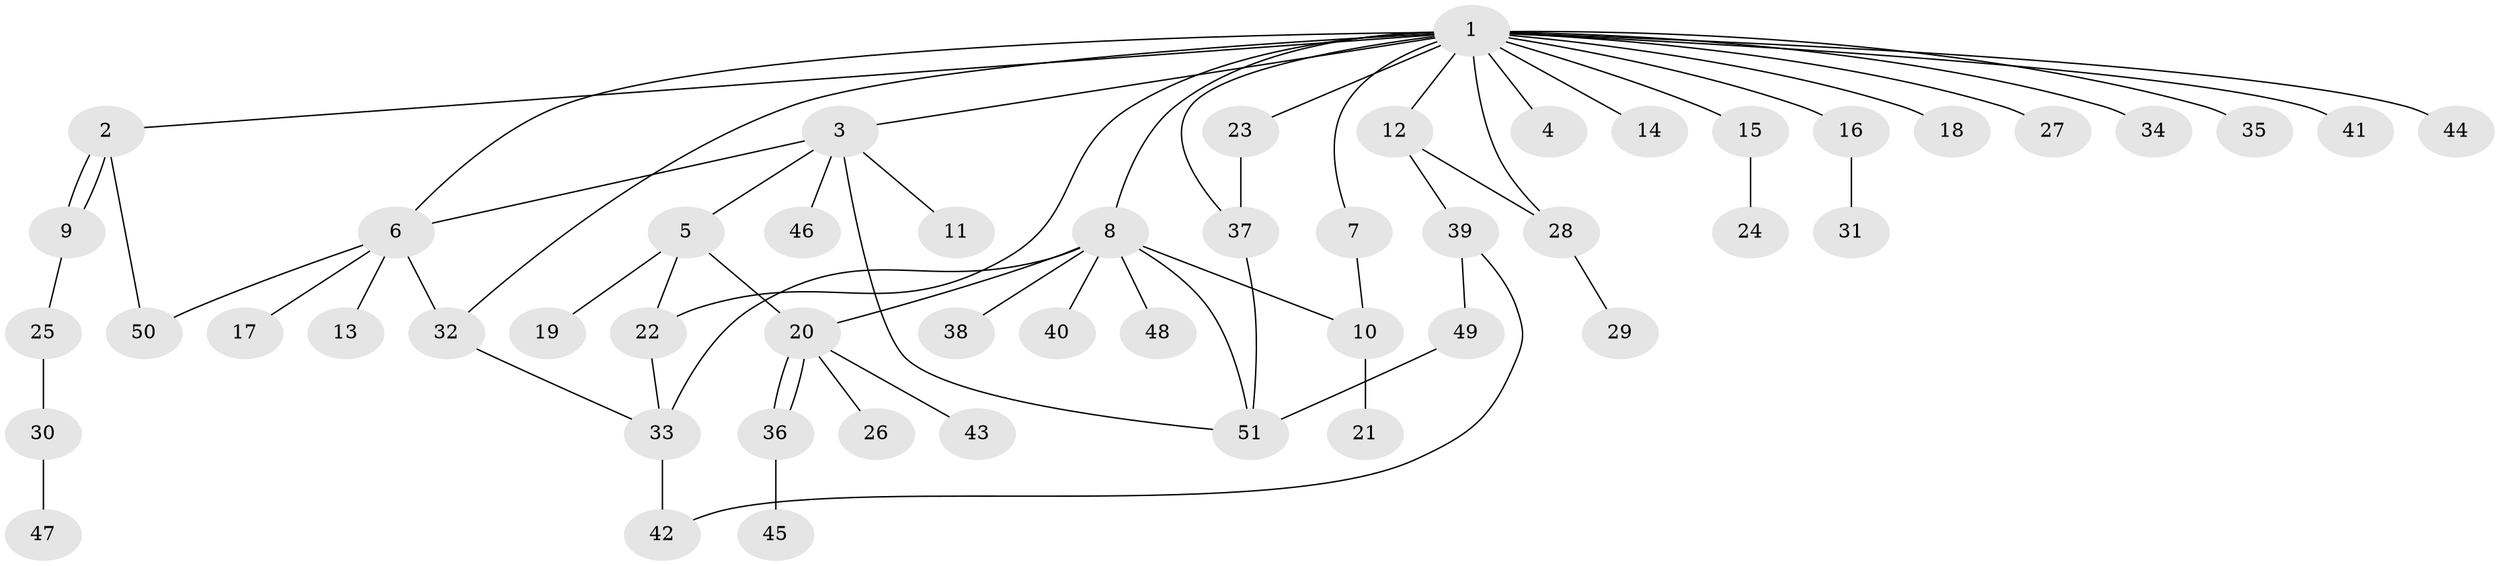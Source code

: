 // Generated by graph-tools (version 1.1) at 2025/49/03/09/25 03:49:47]
// undirected, 51 vertices, 66 edges
graph export_dot {
graph [start="1"]
  node [color=gray90,style=filled];
  1;
  2;
  3;
  4;
  5;
  6;
  7;
  8;
  9;
  10;
  11;
  12;
  13;
  14;
  15;
  16;
  17;
  18;
  19;
  20;
  21;
  22;
  23;
  24;
  25;
  26;
  27;
  28;
  29;
  30;
  31;
  32;
  33;
  34;
  35;
  36;
  37;
  38;
  39;
  40;
  41;
  42;
  43;
  44;
  45;
  46;
  47;
  48;
  49;
  50;
  51;
  1 -- 2;
  1 -- 3;
  1 -- 4;
  1 -- 6;
  1 -- 7;
  1 -- 8;
  1 -- 12;
  1 -- 14;
  1 -- 15;
  1 -- 16;
  1 -- 18;
  1 -- 22;
  1 -- 23;
  1 -- 27;
  1 -- 28;
  1 -- 32;
  1 -- 34;
  1 -- 35;
  1 -- 37;
  1 -- 41;
  1 -- 44;
  2 -- 9;
  2 -- 9;
  2 -- 50;
  3 -- 5;
  3 -- 6;
  3 -- 11;
  3 -- 46;
  3 -- 51;
  5 -- 19;
  5 -- 20;
  5 -- 22;
  6 -- 13;
  6 -- 17;
  6 -- 32;
  6 -- 50;
  7 -- 10;
  8 -- 10;
  8 -- 20;
  8 -- 33;
  8 -- 38;
  8 -- 40;
  8 -- 48;
  8 -- 51;
  9 -- 25;
  10 -- 21;
  12 -- 28;
  12 -- 39;
  15 -- 24;
  16 -- 31;
  20 -- 26;
  20 -- 36;
  20 -- 36;
  20 -- 43;
  22 -- 33;
  23 -- 37;
  25 -- 30;
  28 -- 29;
  30 -- 47;
  32 -- 33;
  33 -- 42;
  36 -- 45;
  37 -- 51;
  39 -- 42;
  39 -- 49;
  49 -- 51;
}
